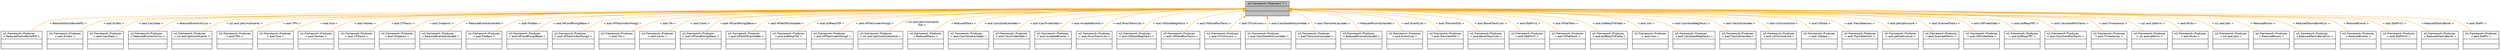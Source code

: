 digraph "o2::framework::Produces&lt; T &gt;"
{
 // INTERACTIVE_SVG=YES
  bgcolor="transparent";
  edge [fontname="Helvetica",fontsize="10",labelfontname="Helvetica",labelfontsize="10"];
  node [fontname="Helvetica",fontsize="10",shape=record];
  Node0 [label="{o2::framework::Produces\< T \>\n||}",height=0.2,width=0.4,color="black", fillcolor="grey75", style="filled", fontcolor="black"];
  Node0 -> Node1 [dir="back",color="orange",fontsize="10",style="solid",label=" \< ReducedTracksBarrelPID \>" ,fontname="Helvetica"];
  Node1 [label="{o2::framework::Produces\l\< ReducedTracksBarrelPID \>\n||}",height=0.2,width=0.4,color="black",URL="$d6/d86/structo2_1_1framework_1_1Produces.html"];
  Node0 -> Node2 [dir="back",color="orange",fontsize="10",style="solid",label=" \< aod::EvSels \>" ,fontname="Helvetica"];
  Node2 [label="{o2::framework::Produces\l\< aod::EvSels \>\n||}",height=0.2,width=0.4,color="black",URL="$d6/d86/structo2_1_1framework_1_1Produces.html"];
  Node0 -> Node3 [dir="back",color="orange",fontsize="10",style="solid",label=" \< aod::CascData \>" ,fontname="Helvetica"];
  Node3 [label="{o2::framework::Produces\l\< aod::CascData \>\n||}",height=0.2,width=0.4,color="black",URL="$d6/d86/structo2_1_1framework_1_1Produces.html"];
  Node0 -> Node4 [dir="back",color="orange",fontsize="10",style="solid",label=" \< ReducedEventsVtxCov \>" ,fontname="Helvetica"];
  Node4 [label="{o2::framework::Produces\l\< ReducedEventsVtxCov \>\n||}",height=0.2,width=0.4,color="black",URL="$d6/d86/structo2_1_1framework_1_1Produces.html"];
  Node0 -> Node5 [dir="back",color="orange",fontsize="10",style="solid",label=" \< o2::aod::JetConstituents \>" ,fontname="Helvetica"];
  Node5 [label="{o2::framework::Produces\l\< o2::aod::JetConstituents \>\n||}",height=0.2,width=0.4,color="black",URL="$d6/d86/structo2_1_1framework_1_1Produces.html"];
  Node0 -> Node6 [dir="back",color="orange",fontsize="10",style="solid",label=" \< aod::TPhi \>" ,fontname="Helvetica"];
  Node6 [label="{o2::framework::Produces\l\< aod::TPhi \>\n||}",height=0.2,width=0.4,color="black",URL="$d6/d86/structo2_1_1framework_1_1Produces.html"];
  Node0 -> Node7 [dir="back",color="orange",fontsize="10",style="solid",label=" \< aod::Due \>" ,fontname="Helvetica"];
  Node7 [label="{o2::framework::Produces\l\< aod::Due \>\n||}",height=0.2,width=0.4,color="black",URL="$d6/d86/structo2_1_1framework_1_1Produces.html"];
  Node0 -> Node8 [dir="back",color="orange",fontsize="10",style="solid",label=" \< aod::Hashes \>" ,fontname="Helvetica"];
  Node8 [label="{o2::framework::Produces\l\< aod::Hashes \>\n||}",height=0.2,width=0.4,color="black",URL="$d6/d86/structo2_1_1framework_1_1Produces.html"];
  Node0 -> Node9 [dir="back",color="orange",fontsize="10",style="solid",label=" \< aod::CFTracks \>" ,fontname="Helvetica"];
  Node9 [label="{o2::framework::Produces\l\< aod::CFTracks \>\n||}",height=0.2,width=0.4,color="black",URL="$d6/d86/structo2_1_1framework_1_1Produces.html"];
  Node0 -> Node10 [dir="back",color="orange",fontsize="10",style="solid",label=" \< aod::Dileptons \>" ,fontname="Helvetica"];
  Node10 [label="{o2::framework::Produces\l\< aod::Dileptons \>\n||}",height=0.2,width=0.4,color="black",URL="$d6/d86/structo2_1_1framework_1_1Produces.html"];
  Node0 -> Node11 [dir="back",color="orange",fontsize="10",style="solid",label=" \< ReducedEventsExtended \>" ,fontname="Helvetica"];
  Node11 [label="{o2::framework::Produces\l\< ReducedEventsExtended \>\n||}",height=0.2,width=0.4,color="black",URL="$d6/d86/structo2_1_1framework_1_1Produces.html"];
  Node0 -> Node12 [dir="back",color="orange",fontsize="10",style="solid",label=" \< aod::FooBars \>" ,fontname="Helvetica"];
  Node12 [label="{o2::framework::Produces\l\< aod::FooBars \>\n||}",height=0.2,width=0.4,color="black",URL="$d6/d86/structo2_1_1framework_1_1Produces.html"];
  Node0 -> Node13 [dir="back",color="orange",fontsize="10",style="solid",label=" \< aod::HfCandProng3Base \>" ,fontname="Helvetica"];
  Node13 [label="{o2::framework::Produces\l\< aod::HfCandProng3Base \>\n||}",height=0.2,width=0.4,color="black",URL="$d6/d86/structo2_1_1framework_1_1Produces.html"];
  Node0 -> Node14 [dir="back",color="orange",fontsize="10",style="solid",label=" \< aod::HfTrackIndexProng2 \>" ,fontname="Helvetica"];
  Node14 [label="{o2::framework::Produces\l\< aod::HfTrackIndexProng2 \>\n||}",height=0.2,width=0.4,color="black",URL="$d6/d86/structo2_1_1framework_1_1Produces.html"];
  Node0 -> Node15 [dir="back",color="orange",fontsize="10",style="solid",label=" \< aod::Tre \>" ,fontname="Helvetica"];
  Node15 [label="{o2::framework::Produces\l\< aod::Tre \>\n||}",height=0.2,width=0.4,color="black",URL="$d6/d86/structo2_1_1framework_1_1Produces.html"];
  Node0 -> Node16 [dir="back",color="orange",fontsize="10",style="solid",label=" \< aod::Cents \>" ,fontname="Helvetica"];
  Node16 [label="{o2::framework::Produces\l\< aod::Cents \>\n||}",height=0.2,width=0.4,color="black",URL="$d6/d86/structo2_1_1framework_1_1Produces.html"];
  Node0 -> Node17 [dir="back",color="orange",fontsize="10",style="solid",label=" \< aod::HfCandProng2Base \>" ,fontname="Helvetica"];
  Node17 [label="{o2::framework::Produces\l\< aod::HfCandProng2Base \>\n||}",height=0.2,width=0.4,color="black",URL="$d6/d86/structo2_1_1framework_1_1Produces.html"];
  Node0 -> Node18 [dir="back",color="orange",fontsize="10",style="solid",label=" \< aod::HFSelD0Candidate \>" ,fontname="Helvetica"];
  Node18 [label="{o2::framework::Produces\l\< aod::HFSelD0Candidate \>\n||}",height=0.2,width=0.4,color="black",URL="$d6/d86/structo2_1_1framework_1_1Produces.html"];
  Node0 -> Node19 [dir="back",color="orange",fontsize="10",style="solid",label=" \< aod::pidRespTOF \>" ,fontname="Helvetica"];
  Node19 [label="{o2::framework::Produces\l\< aod::pidRespTOF \>\n||}",height=0.2,width=0.4,color="black",URL="$d6/d86/structo2_1_1framework_1_1Produces.html"];
  Node0 -> Node20 [dir="back",color="orange",fontsize="10",style="solid",label=" \< aod::HfTrackIndexProng3 \>" ,fontname="Helvetica"];
  Node20 [label="{o2::framework::Produces\l\< aod::HfTrackIndexProng3 \>\n||}",height=0.2,width=0.4,color="black",URL="$d6/d86/structo2_1_1framework_1_1Produces.html"];
  Node0 -> Node21 [dir="back",color="orange",fontsize="10",style="solid",label=" \< o2::aod::JetConstituents\lSub \>" ,fontname="Helvetica"];
  Node21 [label="{o2::framework::Produces\l\< o2::aod::JetConstituentsSub \>\n||}",height=0.2,width=0.4,color="black",URL="$d6/d86/structo2_1_1framework_1_1Produces.html"];
  Node0 -> Node22 [dir="back",color="orange",fontsize="10",style="solid",label=" \< ReducedTracks \>" ,fontname="Helvetica"];
  Node22 [label="{o2::framework::Produces\l\< ReducedTracks \>\n||}",height=0.2,width=0.4,color="black",URL="$d6/d86/structo2_1_1framework_1_1Produces.html"];
  Node0 -> Node23 [dir="back",color="orange",fontsize="10",style="solid",label=" \< aod::CascGoodLambdas \>" ,fontname="Helvetica"];
  Node23 [label="{o2::framework::Produces\l\< aod::CascGoodLambdas \>\n||}",height=0.2,width=0.4,color="black",URL="$d6/d86/structo2_1_1framework_1_1Produces.html"];
  Node0 -> Node24 [dir="back",color="orange",fontsize="10",style="solid",label=" \< aod::CascFinderData \>" ,fontname="Helvetica"];
  Node24 [label="{o2::framework::Produces\l\< aod::CascFinderData \>\n||}",height=0.2,width=0.4,color="black",URL="$d6/d86/structo2_1_1framework_1_1Produces.html"];
  Node0 -> Node25 [dir="back",color="orange",fontsize="10",style="solid",label=" \< aod::AcceptedEvents \>" ,fontname="Helvetica"];
  Node25 [label="{o2::framework::Produces\l\< aod::AcceptedEvents \>\n||}",height=0.2,width=0.4,color="black",URL="$d6/d86/structo2_1_1framework_1_1Produces.html"];
  Node0 -> Node26 [dir="back",color="orange",fontsize="10",style="solid",label=" \< aod::MuonTrackCuts \>" ,fontname="Helvetica"];
  Node26 [label="{o2::framework::Produces\l\< aod::MuonTrackCuts \>\n||}",height=0.2,width=0.4,color="black",URL="$d6/d86/structo2_1_1framework_1_1Produces.html"];
  Node0 -> Node27 [dir="back",color="orange",fontsize="10",style="solid",label=" \< aod::V0GoodNegTracks \>" ,fontname="Helvetica"];
  Node27 [label="{o2::framework::Produces\l\< aod::V0GoodNegTracks \>\n||}",height=0.2,width=0.4,color="black",URL="$d6/d86/structo2_1_1framework_1_1Produces.html"];
  Node0 -> Node28 [dir="back",color="orange",fontsize="10",style="solid",label=" \< aod::V0GoodPosTracks \>" ,fontname="Helvetica"];
  Node28 [label="{o2::framework::Produces\l\< aod::V0GoodPosTracks \>\n||}",height=0.2,width=0.4,color="black",URL="$d6/d86/structo2_1_1framework_1_1Produces.html"];
  Node0 -> Node29 [dir="back",color="orange",fontsize="10",style="solid",label=" \< aod::CFCollisions \>" ,fontname="Helvetica"];
  Node29 [label="{o2::framework::Produces\l\< aod::CFCollisions \>\n||}",height=0.2,width=0.4,color="black",URL="$d6/d86/structo2_1_1framework_1_1Produces.html"];
  Node0 -> Node30 [dir="back",color="orange",fontsize="10",style="solid",label=" \< aod::CascGoodAntiLambdas \>" ,fontname="Helvetica"];
  Node30 [label="{o2::framework::Produces\l\< aod::CascGoodAntiLambdas \>\n||}",height=0.2,width=0.4,color="black",URL="$d6/d86/structo2_1_1framework_1_1Produces.html"];
  Node0 -> Node31 [dir="back",color="orange",fontsize="10",style="solid",label=" \< aod::TransientCascades \>" ,fontname="Helvetica"];
  Node31 [label="{o2::framework::Produces\l\< aod::TransientCascades \>\n||}",height=0.2,width=0.4,color="black",URL="$d6/d86/structo2_1_1framework_1_1Produces.html"];
  Node0 -> Node32 [dir="back",color="orange",fontsize="10",style="solid",label=" \< ReducedMuonsExtended \>" ,fontname="Helvetica"];
  Node32 [label="{o2::framework::Produces\l\< ReducedMuonsExtended \>\n||}",height=0.2,width=0.4,color="black",URL="$d6/d86/structo2_1_1framework_1_1Produces.html"];
  Node0 -> Node33 [dir="back",color="orange",fontsize="10",style="solid",label=" \< aod::EventCuts \>" ,fontname="Helvetica"];
  Node33 [label="{o2::framework::Produces\l\< aod::EventCuts \>\n||}",height=0.2,width=0.4,color="black",URL="$d6/d86/structo2_1_1framework_1_1Produces.html"];
  Node0 -> Node34 [dir="back",color="orange",fontsize="10",style="solid",label=" \< aod::TransientV0s \>" ,fontname="Helvetica"];
  Node34 [label="{o2::framework::Produces\l\< aod::TransientV0s \>\n||}",height=0.2,width=0.4,color="black",URL="$d6/d86/structo2_1_1framework_1_1Produces.html"];
  Node0 -> Node35 [dir="back",color="orange",fontsize="10",style="solid",label=" \< aod::BarrelTrackCuts \>" ,fontname="Helvetica"];
  Node35 [label="{o2::framework::Produces\l\< aod::BarrelTrackCuts \>\n||}",height=0.2,width=0.4,color="black",URL="$d6/d86/structo2_1_1framework_1_1Produces.html"];
  Node0 -> Node36 [dir="back",color="orange",fontsize="10",style="solid",label=" \< aod::EtaPhiV1 \>" ,fontname="Helvetica"];
  Node36 [label="{o2::framework::Produces\l\< aod::EtaPhiV1 \>\n||}",height=0.2,width=0.4,color="black",URL="$d6/d86/structo2_1_1framework_1_1Produces.html"];
  Node0 -> Node37 [dir="back",color="orange",fontsize="10",style="solid",label=" \< aod::HFSelTrack \>" ,fontname="Helvetica"];
  Node37 [label="{o2::framework::Produces\l\< aod::HFSelTrack \>\n||}",height=0.2,width=0.4,color="black",URL="$d6/d86/structo2_1_1framework_1_1Produces.html"];
  Node0 -> Node38 [dir="back",color="orange",fontsize="10",style="solid",label=" \< aod::pidRespTOFbeta \>" ,fontname="Helvetica"];
  Node38 [label="{o2::framework::Produces\l\< aod::pidRespTOFbeta \>\n||}",height=0.2,width=0.4,color="black",URL="$d6/d86/structo2_1_1framework_1_1Produces.html"];
  Node0 -> Node39 [dir="back",color="orange",fontsize="10",style="solid",label=" \< aod::Uno \>" ,fontname="Helvetica"];
  Node39 [label="{o2::framework::Produces\l\< aod::Uno \>\n||}",height=0.2,width=0.4,color="black",URL="$d6/d86/structo2_1_1framework_1_1Produces.html"];
  Node0 -> Node40 [dir="back",color="orange",fontsize="10",style="solid",label=" \< aod::CascGoodNegTracks \>" ,fontname="Helvetica"];
  Node40 [label="{o2::framework::Produces\l\< aod::CascGoodNegTracks \>\n||}",height=0.2,width=0.4,color="black",URL="$d6/d86/structo2_1_1framework_1_1Produces.html"];
  Node0 -> Node41 [dir="back",color="orange",fontsize="10",style="solid",label=" \< aod::TracksExtended \>" ,fontname="Helvetica"];
  Node41 [label="{o2::framework::Produces\l\< aod::TracksExtended \>\n||}",height=0.2,width=0.4,color="black",URL="$d6/d86/structo2_1_1framework_1_1Produces.html"];
  Node0 -> Node42 [dir="back",color="orange",fontsize="10",style="solid",label=" \< aod::CollisionsExtra \>" ,fontname="Helvetica"];
  Node42 [label="{o2::framework::Produces\l\< aod::CollisionsExtra \>\n||}",height=0.2,width=0.4,color="black",URL="$d6/d86/structo2_1_1framework_1_1Produces.html"];
  Node0 -> Node43 [dir="back",color="orange",fontsize="10",style="solid",label=" \< aod::V0Data \>" ,fontname="Helvetica"];
  Node43 [label="{o2::framework::Produces\l\< aod::V0Data \>\n||}",height=0.2,width=0.4,color="black",URL="$d6/d86/structo2_1_1framework_1_1Produces.html"];
  Node0 -> Node44 [dir="back",color="orange",fontsize="10",style="solid",label=" \< aod::TrackSelection \>" ,fontname="Helvetica"];
  Node44 [label="{o2::framework::Produces\l\< aod::TrackSelection \>\n||}",height=0.2,width=0.4,color="black",URL="$d6/d86/structo2_1_1framework_1_1Produces.html"];
  Node0 -> Node45 [dir="back",color="orange",fontsize="10",style="solid",label=" \< aod::JetSubtructure \>" ,fontname="Helvetica"];
  Node45 [label="{o2::framework::Produces\l\< aod::JetSubtructure \>\n||}",height=0.2,width=0.4,color="black",URL="$d6/d86/structo2_1_1framework_1_1Produces.html"];
  Node0 -> Node46 [dir="back",color="orange",fontsize="10",style="solid",label=" \< aod::ScannedTracks \>" ,fontname="Helvetica"];
  Node46 [label="{o2::framework::Produces\l\< aod::ScannedTracks \>\n||}",height=0.2,width=0.4,color="black",URL="$d6/d86/structo2_1_1framework_1_1Produces.html"];
  Node0 -> Node47 [dir="back",color="orange",fontsize="10",style="solid",label=" \< aod::V0FinderData \>" ,fontname="Helvetica"];
  Node47 [label="{o2::framework::Produces\l\< aod::V0FinderData \>\n||}",height=0.2,width=0.4,color="black",URL="$d6/d86/structo2_1_1framework_1_1Produces.html"];
  Node0 -> Node48 [dir="back",color="orange",fontsize="10",style="solid",label=" \< aod::pidRespTPC \>" ,fontname="Helvetica"];
  Node48 [label="{o2::framework::Produces\l\< aod::pidRespTPC \>\n||}",height=0.2,width=0.4,color="black",URL="$d6/d86/structo2_1_1framework_1_1Produces.html"];
  Node0 -> Node49 [dir="back",color="orange",fontsize="10",style="solid",label=" \< aod::CascGoodPosTracks \>" ,fontname="Helvetica"];
  Node49 [label="{o2::framework::Produces\l\< aod::CascGoodPosTracks \>\n||}",height=0.2,width=0.4,color="black",URL="$d6/d86/structo2_1_1framework_1_1Produces.html"];
  Node0 -> Node50 [dir="back",color="orange",fontsize="10",style="solid",label=" \< aod::Timestamps \>" ,fontname="Helvetica"];
  Node50 [label="{o2::framework::Produces\l\< aod::Timestamps \>\n||}",height=0.2,width=0.4,color="black",URL="$d6/d86/structo2_1_1framework_1_1Produces.html"];
  Node0 -> Node51 [dir="back",color="orange",fontsize="10",style="solid",label=" \< o2::aod::JetSkim \>" ,fontname="Helvetica"];
  Node51 [label="{o2::framework::Produces\l\< o2::aod::JetSkim \>\n||}",height=0.2,width=0.4,color="black",URL="$d6/d86/structo2_1_1framework_1_1Produces.html"];
  Node0 -> Node52 [dir="back",color="orange",fontsize="10",style="solid",label=" \< aod::Mults \>" ,fontname="Helvetica"];
  Node52 [label="{o2::framework::Produces\l\< aod::Mults \>\n||}",height=0.2,width=0.4,color="black",URL="$d6/d86/structo2_1_1framework_1_1Produces.html"];
  Node0 -> Node53 [dir="back",color="orange",fontsize="10",style="solid",label=" \< o2::aod::Jets \>" ,fontname="Helvetica"];
  Node53 [label="{o2::framework::Produces\l\< o2::aod::Jets \>\n||}",height=0.2,width=0.4,color="black",URL="$d6/d86/structo2_1_1framework_1_1Produces.html"];
  Node0 -> Node54 [dir="back",color="orange",fontsize="10",style="solid",label=" \< ReducedMuons \>" ,fontname="Helvetica"];
  Node54 [label="{o2::framework::Produces\l\< ReducedMuons \>\n||}",height=0.2,width=0.4,color="black",URL="$d6/d86/structo2_1_1framework_1_1Produces.html"];
  Node0 -> Node55 [dir="back",color="orange",fontsize="10",style="solid",label=" \< ReducedTracksBarrelCov \>" ,fontname="Helvetica"];
  Node55 [label="{o2::framework::Produces\l\< ReducedTracksBarrelCov \>\n||}",height=0.2,width=0.4,color="black",URL="$d6/d86/structo2_1_1framework_1_1Produces.html"];
  Node0 -> Node56 [dir="back",color="orange",fontsize="10",style="solid",label=" \< ReducedEvents \>" ,fontname="Helvetica"];
  Node56 [label="{o2::framework::Produces\l\< ReducedEvents \>\n||}",height=0.2,width=0.4,color="black",URL="$d6/d86/structo2_1_1framework_1_1Produces.html"];
  Node0 -> Node57 [dir="back",color="orange",fontsize="10",style="solid",label=" \< aod::EtaPhiV2 \>" ,fontname="Helvetica"];
  Node57 [label="{o2::framework::Produces\l\< aod::EtaPhiV2 \>\n||}",height=0.2,width=0.4,color="black",URL="$d6/d86/structo2_1_1framework_1_1Produces.html"];
  Node0 -> Node58 [dir="back",color="orange",fontsize="10",style="solid",label=" \< ReducedTracksBarrel \>" ,fontname="Helvetica"];
  Node58 [label="{o2::framework::Produces\l\< ReducedTracksBarrel \>\n||}",height=0.2,width=0.4,color="black",URL="$d6/d86/structo2_1_1framework_1_1Produces.html"];
  Node0 -> Node59 [dir="back",color="orange",fontsize="10",style="solid",label=" \< aod::EtaPhi \>" ,fontname="Helvetica"];
  Node59 [label="{o2::framework::Produces\l\< aod::EtaPhi \>\n||}",height=0.2,width=0.4,color="black",URL="$d6/d86/structo2_1_1framework_1_1Produces.html"];
}
